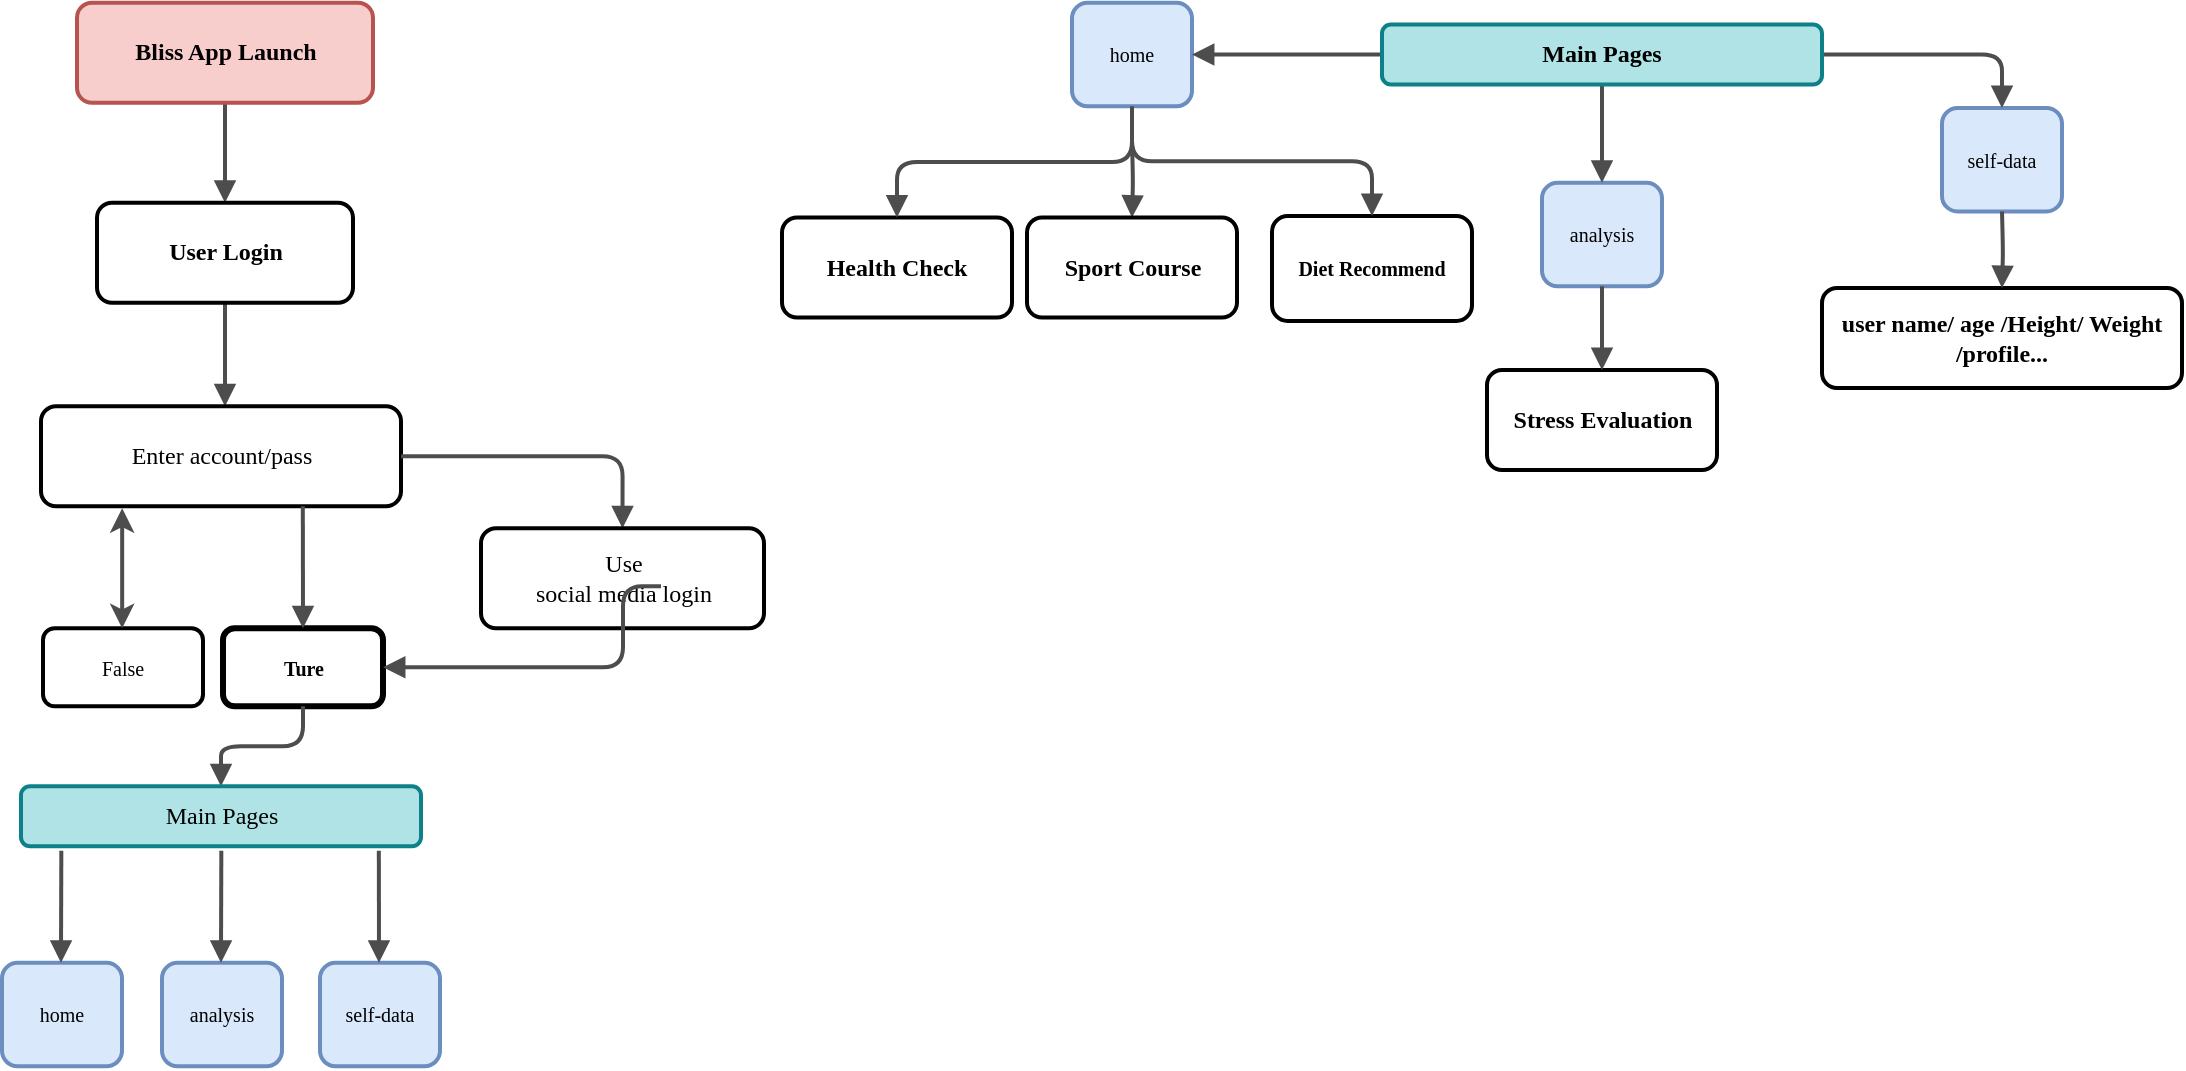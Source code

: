 <mxfile version="13.9.0" type="github">
  <diagram name="Page-1" id="19d8dcba-68ad-dc05-1034-9cf7b2a963f6">
    <mxGraphModel dx="1447" dy="823" grid="1" gridSize="10" guides="1" tooltips="1" connect="1" arrows="1" fold="1" page="1" pageScale="1" pageWidth="1169" pageHeight="827" background="#ffffff" math="0" shadow="0">
      <root>
        <mxCell id="0" />
        <mxCell id="1" parent="0" />
        <mxCell id="7Wea8-h-4_J0Y_boDIyt-44" value="" style="whiteSpace=wrap;html=1;rounded=1;shadow=0;comic=0;strokeWidth=2;fontFamily=Verdana;align=center;fontSize=10;" vertex="1" parent="1">
          <mxGeometry x="675" y="154.03" width="100" height="52.5" as="geometry" />
        </mxCell>
        <mxCell id="218ae93e1282097f-19" value="" style="whiteSpace=wrap;html=1;rounded=1;shadow=0;comic=0;strokeWidth=3;fontFamily=Verdana;align=center;fontSize=10;" parent="1" vertex="1">
          <mxGeometry x="150.5" y="360.13" width="80" height="39" as="geometry" />
        </mxCell>
        <mxCell id="218ae93e1282097f-24" value="analysis" style="whiteSpace=wrap;html=1;rounded=1;shadow=0;comic=0;strokeWidth=2;fontFamily=Verdana;align=center;fontSize=10;fillColor=#dae8fc;strokeColor=#6c8ebf;" parent="1" vertex="1">
          <mxGeometry x="120" y="527.38" width="60" height="51.75" as="geometry" />
        </mxCell>
        <mxCell id="218ae93e1282097f-42" value="" style="edgeStyle=orthogonalEdgeStyle;rounded=1;html=1;labelBackgroundColor=none;endArrow=block;endFill=1;strokeColor=#4D4D4D;strokeWidth=2;fontFamily=Verdana;fontSize=12;fontStyle=1;exitX=0.5;exitY=1;exitDx=0;exitDy=0;" parent="1" source="218ae93e1282097f-19" target="6257edae8c83ed4a-12" edge="1">
          <mxGeometry relative="1" as="geometry">
            <mxPoint x="229.5" y="389.13" as="sourcePoint" />
          </mxGeometry>
        </mxCell>
        <mxCell id="218ae93e1282097f-43" value="" style="edgeStyle=orthogonalEdgeStyle;rounded=1;html=1;labelBackgroundColor=none;endArrow=block;endFill=1;strokeColor=#4D4D4D;strokeWidth=2;fontFamily=Verdana;fontSize=12;fontStyle=1;entryX=0.5;entryY=0;entryDx=0;entryDy=0;" parent="1" source="6257edae8c83ed4a-1" target="6257edae8c83ed4a-9" edge="1">
          <mxGeometry relative="1" as="geometry" />
        </mxCell>
        <mxCell id="218ae93e1282097f-45" value="" style="edgeStyle=elbowEdgeStyle;rounded=1;html=1;labelBackgroundColor=none;endArrow=block;endFill=1;strokeColor=#4D4D4D;strokeWidth=2;fontFamily=Verdana;fontSize=12;fontStyle=1" parent="1" source="6257edae8c83ed4a-9" target="6257edae8c83ed4a-21" edge="1">
          <mxGeometry relative="1" as="geometry" />
        </mxCell>
        <mxCell id="218ae93e1282097f-48" value="" style="edgeStyle=orthogonalEdgeStyle;rounded=1;html=1;labelBackgroundColor=none;endArrow=block;endFill=1;strokeColor=#4D4D4D;strokeWidth=2;fontFamily=Verdana;fontSize=12;fontStyle=1" parent="1" target="6257edae8c83ed4a-24" edge="1">
          <mxGeometry relative="1" as="geometry">
            <mxPoint x="605" y="116.53" as="sourcePoint" />
          </mxGeometry>
        </mxCell>
        <mxCell id="218ae93e1282097f-50" value="" style="edgeStyle=orthogonalEdgeStyle;rounded=1;html=1;labelBackgroundColor=none;endArrow=block;endFill=1;strokeColor=#4D4D4D;strokeWidth=2;fontFamily=Verdana;fontSize=10;entryX=0.5;entryY=0;entryDx=0;entryDy=0;exitX=0.5;exitY=1;exitDx=0;exitDy=0;" parent="1" source="7Wea8-h-4_J0Y_boDIyt-42" target="7Wea8-h-4_J0Y_boDIyt-44" edge="1">
          <mxGeometry relative="1" as="geometry">
            <mxPoint x="630" y="400.03" as="targetPoint" />
          </mxGeometry>
        </mxCell>
        <mxCell id="218ae93e1282097f-66" value="Ture" style="text;html=1;strokeColor=none;fillColor=none;align=center;verticalAlign=middle;whiteSpace=wrap;rounded=1;shadow=0;comic=0;fontFamily=Verdana;fontSize=10;fontStyle=1" parent="1" vertex="1">
          <mxGeometry x="160.5" y="367.13" width="60" height="25" as="geometry" />
        </mxCell>
        <mxCell id="218ae93e1282097f-78" value="Diet Recommend" style="text;html=1;strokeColor=none;fillColor=none;align=center;verticalAlign=middle;whiteSpace=wrap;rounded=1;shadow=0;comic=0;fontFamily=Verdana;fontSize=10;fontStyle=1" parent="1" vertex="1">
          <mxGeometry x="680" y="167.78" width="90" height="25" as="geometry" />
        </mxCell>
        <mxCell id="6257edae8c83ed4a-9" value="User Login" style="whiteSpace=wrap;html=1;rounded=1;shadow=0;comic=0;strokeWidth=2;fontFamily=Verdana;align=center;fontSize=12;fontStyle=1" parent="1" vertex="1">
          <mxGeometry x="87.5" y="147.38" width="128" height="50" as="geometry" />
        </mxCell>
        <mxCell id="6257edae8c83ed4a-21" value="Enter account/pass" style="whiteSpace=wrap;html=1;rounded=1;shadow=0;comic=0;strokeWidth=2;fontFamily=Verdana;align=center;fontSize=12;fontStyle=0" parent="1" vertex="1">
          <mxGeometry x="59.5" y="249.13" width="180" height="50" as="geometry" />
        </mxCell>
        <mxCell id="6257edae8c83ed4a-12" value="Main Pages" style="whiteSpace=wrap;html=1;rounded=1;shadow=0;comic=0;strokeWidth=2;fontFamily=Verdana;align=center;fontSize=12;fontStyle=0;fillColor=#b0e3e6;strokeColor=#0e8088;" parent="1" vertex="1">
          <mxGeometry x="49.5" y="439.13" width="200" height="30" as="geometry" />
        </mxCell>
        <mxCell id="6257edae8c83ed4a-1" value="Bliss App Launch" style="whiteSpace=wrap;html=1;rounded=1;shadow=0;comic=0;strokeWidth=2;fontFamily=Verdana;align=center;fontSize=12;fontStyle=1;fillColor=#f8cecc;strokeColor=#b85450;" parent="1" vertex="1">
          <mxGeometry x="77.5" y="47.38" width="148" height="50" as="geometry" />
        </mxCell>
        <mxCell id="218ae93e1282097f-2" value="Health Check" style="whiteSpace=wrap;html=1;rounded=1;shadow=0;comic=0;strokeWidth=2;fontFamily=Verdana;align=center;fontSize=12;fontStyle=1" parent="1" vertex="1">
          <mxGeometry x="430" y="154.78" width="115" height="50" as="geometry" />
        </mxCell>
        <mxCell id="6257edae8c83ed4a-24" value="Sport Course" style="whiteSpace=wrap;html=1;rounded=1;shadow=0;comic=0;strokeWidth=2;fontFamily=Verdana;align=center;fontSize=12;fontStyle=1" parent="1" vertex="1">
          <mxGeometry x="552.5" y="154.78" width="105" height="50" as="geometry" />
        </mxCell>
        <mxCell id="-0eLL15dMgVvJ5aCQN9N-3" value="" style="whiteSpace=wrap;html=1;rounded=1;shadow=0;comic=0;strokeWidth=2;fontFamily=Verdana;align=center;fontSize=10;" parent="1" vertex="1">
          <mxGeometry x="60.5" y="360.13" width="80" height="39" as="geometry" />
        </mxCell>
        <mxCell id="-0eLL15dMgVvJ5aCQN9N-5" value="False" style="text;html=1;strokeColor=none;fillColor=none;align=center;verticalAlign=middle;whiteSpace=wrap;rounded=1;shadow=0;comic=0;fontFamily=Verdana;fontSize=10;" parent="1" vertex="1">
          <mxGeometry x="68" y="367.13" width="65" height="25" as="geometry" />
        </mxCell>
        <mxCell id="-0eLL15dMgVvJ5aCQN9N-7" value="" style="endArrow=classic;startArrow=classic;html=1;align=center;strokeColor=#4D4D4D;strokeWidth=2;" parent="1" edge="1">
          <mxGeometry width="50" height="50" relative="1" as="geometry">
            <mxPoint x="100.08" y="360.13" as="sourcePoint" />
            <mxPoint x="100.08" y="300.13" as="targetPoint" />
          </mxGeometry>
        </mxCell>
        <mxCell id="7Wea8-h-4_J0Y_boDIyt-25" value="" style="edgeStyle=orthogonalEdgeStyle;rounded=1;html=1;labelBackgroundColor=none;endArrow=block;endFill=1;strokeColor=#4D4D4D;strokeWidth=2;fontFamily=Verdana;fontSize=12;fontStyle=1;exitX=1;exitY=0.5;exitDx=0;exitDy=0;entryX=0.5;entryY=0;entryDx=0;entryDy=0;" edge="1" parent="1" source="6257edae8c83ed4a-21" target="7Wea8-h-4_J0Y_boDIyt-26">
          <mxGeometry relative="1" as="geometry">
            <mxPoint x="253" y="274.13" as="sourcePoint" />
          </mxGeometry>
        </mxCell>
        <mxCell id="7Wea8-h-4_J0Y_boDIyt-26" value="Use &lt;br&gt;social media login" style="whiteSpace=wrap;html=1;rounded=1;shadow=0;comic=0;strokeWidth=2;fontFamily=Verdana;align=center;fontSize=12;fontStyle=0" vertex="1" parent="1">
          <mxGeometry x="279.5" y="310.13" width="141.5" height="50" as="geometry" />
        </mxCell>
        <mxCell id="7Wea8-h-4_J0Y_boDIyt-27" value="" style="edgeStyle=orthogonalEdgeStyle;rounded=1;html=1;labelBackgroundColor=none;endArrow=block;endFill=1;strokeColor=#4D4D4D;strokeWidth=2;fontFamily=Verdana;fontSize=12;fontStyle=1;entryX=1;entryY=0.5;entryDx=0;entryDy=0;" edge="1" parent="1" target="218ae93e1282097f-19">
          <mxGeometry relative="1" as="geometry">
            <mxPoint x="279.5" y="379.13" as="targetPoint" />
            <mxPoint x="369.5" y="339.13" as="sourcePoint" />
            <Array as="points">
              <mxPoint x="350.5" y="380.13" />
            </Array>
          </mxGeometry>
        </mxCell>
        <mxCell id="7Wea8-h-4_J0Y_boDIyt-28" value="home" style="whiteSpace=wrap;html=1;rounded=1;shadow=0;comic=0;strokeWidth=2;fontFamily=Verdana;align=center;fontSize=10;fillColor=#dae8fc;strokeColor=#6c8ebf;verticalAlign=middle;" vertex="1" parent="1">
          <mxGeometry x="40" y="527.38" width="60" height="51.75" as="geometry" />
        </mxCell>
        <mxCell id="7Wea8-h-4_J0Y_boDIyt-29" value="" style="edgeStyle=elbowEdgeStyle;rounded=1;html=1;labelBackgroundColor=none;endArrow=block;endFill=1;strokeColor=#4D4D4D;strokeWidth=2;fontFamily=Verdana;fontSize=10;verticalAlign=middle;align=center;" edge="1" parent="1">
          <mxGeometry relative="1" as="geometry">
            <mxPoint x="69.667" y="471.38" as="sourcePoint" />
            <mxPoint x="69.667" y="527.38" as="targetPoint" />
          </mxGeometry>
        </mxCell>
        <mxCell id="7Wea8-h-4_J0Y_boDIyt-32" value="self-data" style="whiteSpace=wrap;html=1;rounded=1;shadow=0;comic=0;strokeWidth=2;fontFamily=Verdana;align=center;fontSize=10;fillColor=#dae8fc;strokeColor=#6c8ebf;verticalAlign=middle;" vertex="1" parent="1">
          <mxGeometry x="199" y="527.38" width="60" height="51.75" as="geometry" />
        </mxCell>
        <mxCell id="7Wea8-h-4_J0Y_boDIyt-35" value="" style="edgeStyle=elbowEdgeStyle;rounded=1;html=1;labelBackgroundColor=none;endArrow=block;endFill=1;strokeColor=#4D4D4D;strokeWidth=2;fontFamily=Verdana;fontSize=10;verticalAlign=middle;align=center;" edge="1" parent="1">
          <mxGeometry relative="1" as="geometry">
            <mxPoint x="149.667" y="471.38" as="sourcePoint" />
            <mxPoint x="149.667" y="527.38" as="targetPoint" />
          </mxGeometry>
        </mxCell>
        <mxCell id="7Wea8-h-4_J0Y_boDIyt-38" value="" style="edgeStyle=elbowEdgeStyle;rounded=1;html=1;labelBackgroundColor=none;endArrow=block;endFill=1;strokeColor=#4D4D4D;strokeWidth=2;fontFamily=Verdana;fontSize=10;verticalAlign=middle;align=center;" edge="1" parent="1">
          <mxGeometry relative="1" as="geometry">
            <mxPoint x="228.417" y="471.38" as="sourcePoint" />
            <mxPoint x="228.417" y="527.38" as="targetPoint" />
          </mxGeometry>
        </mxCell>
        <mxCell id="7Wea8-h-4_J0Y_boDIyt-39" value="" style="edgeStyle=elbowEdgeStyle;rounded=1;html=1;labelBackgroundColor=none;endArrow=block;endFill=1;strokeColor=#4D4D4D;strokeWidth=2;fontFamily=Verdana;fontSize=12;fontStyle=1;entryX=0.5;entryY=0;entryDx=0;entryDy=0;" edge="1" parent="1" target="218ae93e1282097f-19">
          <mxGeometry relative="1" as="geometry">
            <mxPoint x="190.409" y="299.13" as="sourcePoint" />
            <mxPoint x="190.409" y="350.88" as="targetPoint" />
          </mxGeometry>
        </mxCell>
        <mxCell id="7Wea8-h-4_J0Y_boDIyt-41" value="analysis" style="whiteSpace=wrap;html=1;rounded=1;shadow=0;comic=0;strokeWidth=2;fontFamily=Verdana;align=center;fontSize=10;fillColor=#dae8fc;strokeColor=#6c8ebf;" vertex="1" parent="1">
          <mxGeometry x="810" y="137.38" width="60" height="51.75" as="geometry" />
        </mxCell>
        <mxCell id="7Wea8-h-4_J0Y_boDIyt-42" value="home" style="whiteSpace=wrap;html=1;rounded=1;shadow=0;comic=0;strokeWidth=2;fontFamily=Verdana;align=center;fontSize=10;fillColor=#dae8fc;strokeColor=#6c8ebf;verticalAlign=middle;" vertex="1" parent="1">
          <mxGeometry x="575" y="47.38" width="60" height="51.75" as="geometry" />
        </mxCell>
        <mxCell id="7Wea8-h-4_J0Y_boDIyt-43" value="self-data" style="whiteSpace=wrap;html=1;rounded=1;shadow=0;comic=0;strokeWidth=2;fontFamily=Verdana;align=center;fontSize=10;fillColor=#dae8fc;strokeColor=#6c8ebf;verticalAlign=middle;" vertex="1" parent="1">
          <mxGeometry x="1010" y="100" width="60" height="51.75" as="geometry" />
        </mxCell>
        <mxCell id="7Wea8-h-4_J0Y_boDIyt-46" value="" style="edgeStyle=orthogonalEdgeStyle;rounded=1;html=1;labelBackgroundColor=none;endArrow=block;endFill=1;strokeColor=#4D4D4D;strokeWidth=2;fontFamily=Verdana;fontSize=12;fontStyle=1;exitX=0.5;exitY=1;exitDx=0;exitDy=0;" edge="1" parent="1" source="7Wea8-h-4_J0Y_boDIyt-42" target="218ae93e1282097f-2">
          <mxGeometry relative="1" as="geometry">
            <mxPoint x="592.5" y="137.16" as="sourcePoint" />
            <mxPoint x="680" y="222.41" as="targetPoint" />
          </mxGeometry>
        </mxCell>
        <mxCell id="7Wea8-h-4_J0Y_boDIyt-47" value="Stress Evaluation" style="whiteSpace=wrap;html=1;rounded=1;shadow=0;comic=0;strokeWidth=2;fontFamily=Verdana;align=center;fontSize=12;fontStyle=1" vertex="1" parent="1">
          <mxGeometry x="782.5" y="231.03" width="115" height="50" as="geometry" />
        </mxCell>
        <mxCell id="7Wea8-h-4_J0Y_boDIyt-48" value="" style="edgeStyle=orthogonalEdgeStyle;rounded=1;html=1;labelBackgroundColor=none;endArrow=block;endFill=1;strokeColor=#4D4D4D;strokeWidth=2;fontFamily=Verdana;fontSize=12;fontStyle=1;exitX=0.5;exitY=1;exitDx=0;exitDy=0;" edge="1" parent="1" target="7Wea8-h-4_J0Y_boDIyt-47" source="7Wea8-h-4_J0Y_boDIyt-41">
          <mxGeometry relative="1" as="geometry">
            <mxPoint x="840" y="192.78" as="sourcePoint" />
            <mxPoint x="1125" y="335.16" as="targetPoint" />
          </mxGeometry>
        </mxCell>
        <mxCell id="7Wea8-h-4_J0Y_boDIyt-50" value="" style="edgeStyle=orthogonalEdgeStyle;rounded=1;html=1;labelBackgroundColor=none;endArrow=block;endFill=1;strokeColor=#4D4D4D;strokeWidth=2;fontFamily=Verdana;fontSize=12;fontStyle=1;exitX=0.5;exitY=1;exitDx=0;exitDy=0;entryX=0.5;entryY=0;entryDx=0;entryDy=0;" edge="1" parent="1" source="7Wea8-h-4_J0Y_boDIyt-53" target="7Wea8-h-4_J0Y_boDIyt-41">
          <mxGeometry relative="1" as="geometry">
            <mxPoint x="929.5" y="81.75" as="sourcePoint" />
            <mxPoint x="929.5" y="120" as="targetPoint" />
          </mxGeometry>
        </mxCell>
        <mxCell id="7Wea8-h-4_J0Y_boDIyt-51" value="" style="edgeStyle=orthogonalEdgeStyle;rounded=1;html=1;labelBackgroundColor=none;endArrow=block;endFill=1;strokeColor=#4D4D4D;strokeWidth=2;fontFamily=Verdana;fontSize=10;exitX=1;exitY=0.5;exitDx=0;exitDy=0;" edge="1" parent="1" source="7Wea8-h-4_J0Y_boDIyt-53" target="7Wea8-h-4_J0Y_boDIyt-43">
          <mxGeometry relative="1" as="geometry">
            <mxPoint x="970" y="80" as="sourcePoint" />
            <mxPoint x="1090" y="119" as="targetPoint" />
            <Array as="points">
              <mxPoint x="1040" y="73" />
            </Array>
          </mxGeometry>
        </mxCell>
        <mxCell id="7Wea8-h-4_J0Y_boDIyt-52" value="" style="edgeStyle=orthogonalEdgeStyle;rounded=1;html=1;labelBackgroundColor=none;endArrow=block;endFill=1;strokeColor=#4D4D4D;strokeWidth=2;fontFamily=Verdana;fontSize=12;fontStyle=1;exitX=0;exitY=0.5;exitDx=0;exitDy=0;entryX=1;entryY=0.5;entryDx=0;entryDy=0;" edge="1" parent="1" source="7Wea8-h-4_J0Y_boDIyt-53" target="7Wea8-h-4_J0Y_boDIyt-42">
          <mxGeometry relative="1" as="geometry">
            <mxPoint x="775" y="20" as="sourcePoint" />
            <mxPoint x="657.5" y="66.5" as="targetPoint" />
          </mxGeometry>
        </mxCell>
        <mxCell id="7Wea8-h-4_J0Y_boDIyt-53" value="Main Pages" style="whiteSpace=wrap;html=1;rounded=1;shadow=0;comic=0;strokeWidth=2;fontFamily=Verdana;align=center;fontSize=12;fontStyle=1;fillColor=#b0e3e6;strokeColor=#0e8088;" vertex="1" parent="1">
          <mxGeometry x="730" y="58.25" width="220" height="30" as="geometry" />
        </mxCell>
        <mxCell id="7Wea8-h-4_J0Y_boDIyt-55" value="user name/ age /Height/ Weight /profile..." style="whiteSpace=wrap;html=1;rounded=1;shadow=0;comic=0;strokeWidth=2;fontFamily=Verdana;align=center;fontSize=12;fontStyle=1" vertex="1" parent="1">
          <mxGeometry x="950" y="190" width="180" height="50" as="geometry" />
        </mxCell>
        <mxCell id="7Wea8-h-4_J0Y_boDIyt-56" value="" style="edgeStyle=orthogonalEdgeStyle;rounded=1;html=1;labelBackgroundColor=none;endArrow=block;endFill=1;strokeColor=#4D4D4D;strokeWidth=2;fontFamily=Verdana;fontSize=12;fontStyle=1;exitX=0.5;exitY=1;exitDx=0;exitDy=0;" edge="1" parent="1" target="7Wea8-h-4_J0Y_boDIyt-55">
          <mxGeometry relative="1" as="geometry">
            <mxPoint x="1040.0" y="151.75" as="sourcePoint" />
            <mxPoint x="1325" y="294.13" as="targetPoint" />
          </mxGeometry>
        </mxCell>
      </root>
    </mxGraphModel>
  </diagram>
</mxfile>
